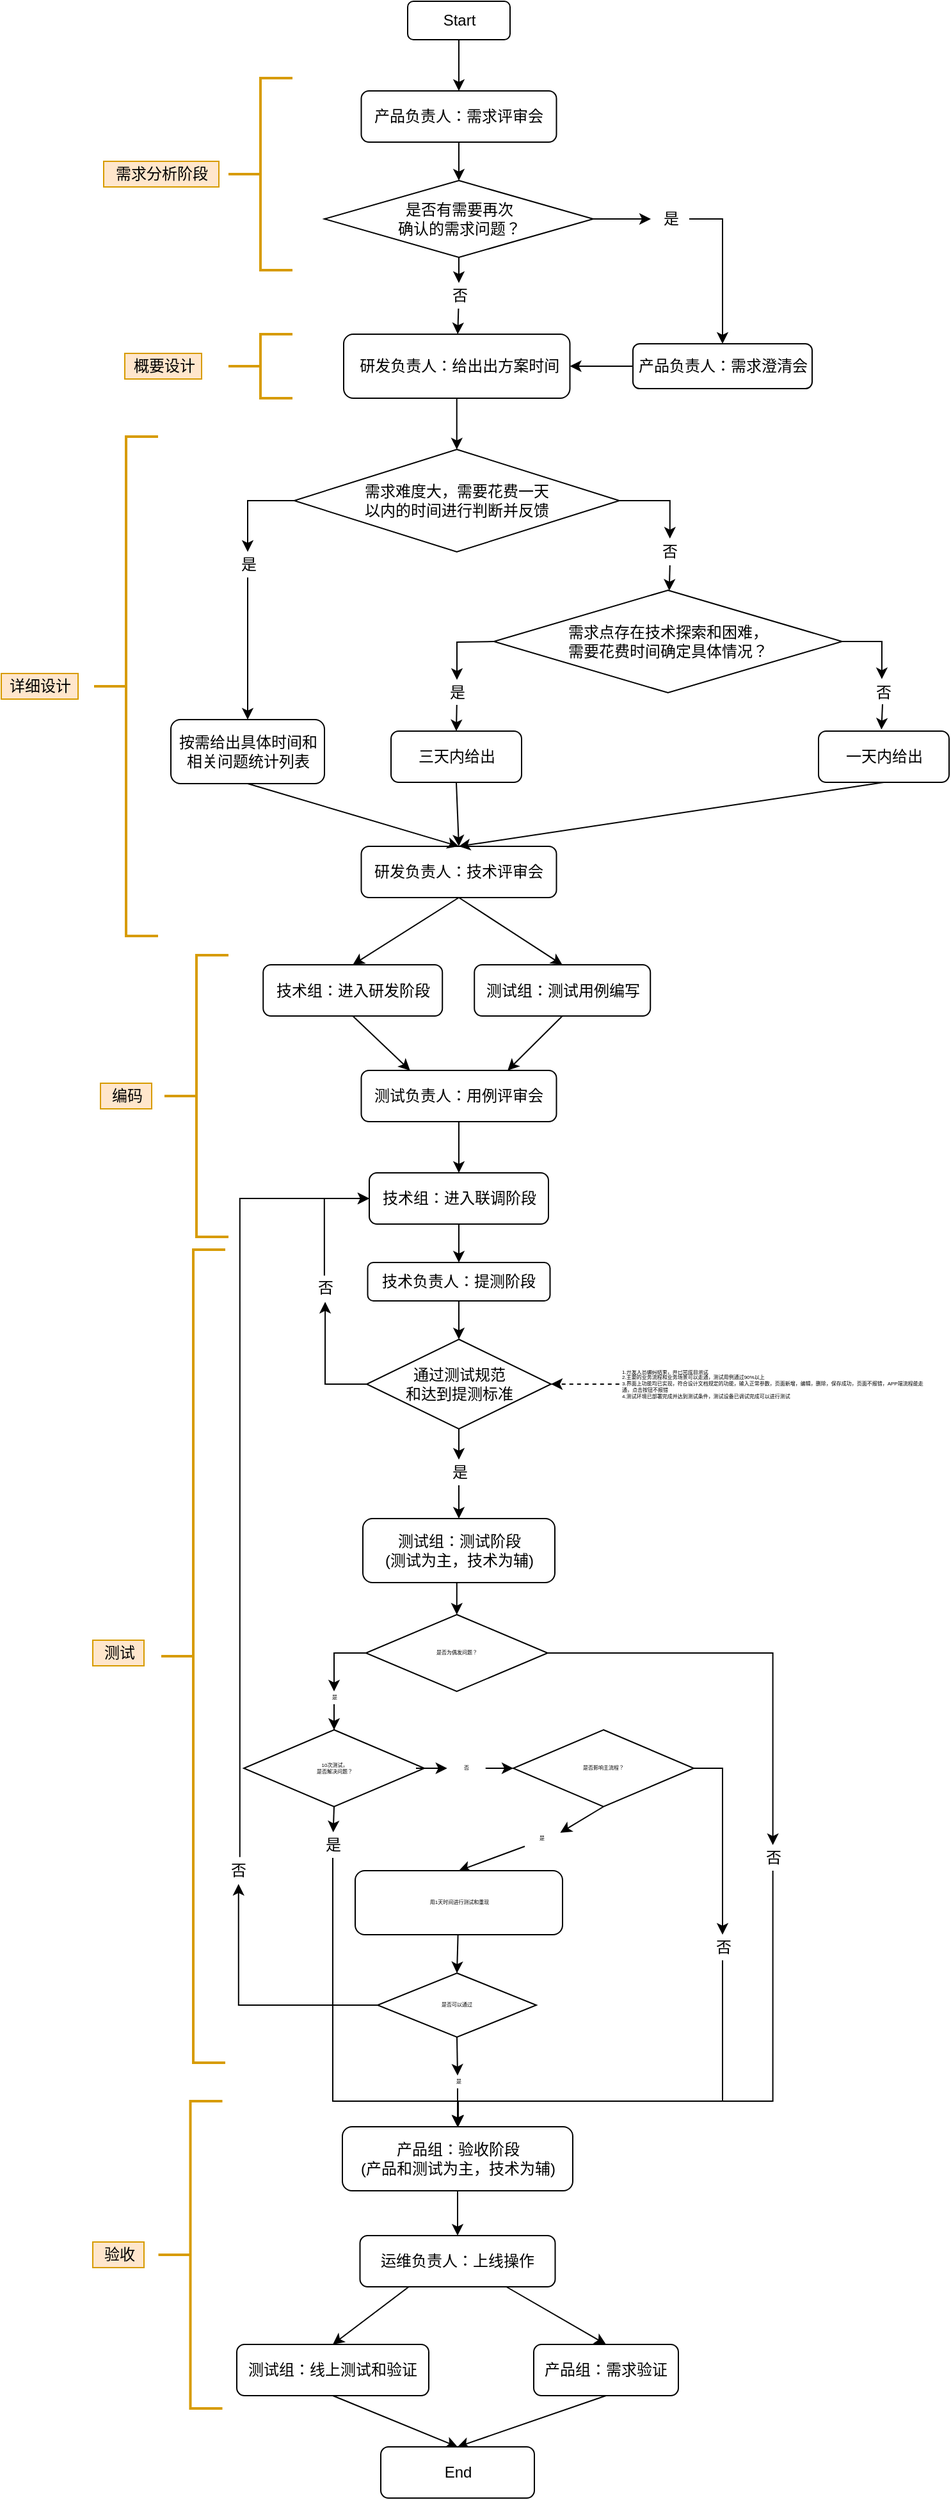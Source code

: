 <mxfile version="14.0.1" type="github">
  <diagram id="TA-FUFab7nw_JOYcnHtT" name="第 1 页">
    <mxGraphModel dx="1185" dy="635" grid="1" gridSize="10" guides="1" tooltips="1" connect="1" arrows="1" fold="1" page="1" pageScale="1" pageWidth="827" pageHeight="1169" math="0" shadow="0">
      <root>
        <mxCell id="0" />
        <mxCell id="1" parent="0" />
        <mxCell id="2TGBst09kyb7uebUgkE0-3" style="edgeStyle=orthogonalEdgeStyle;rounded=0;orthogonalLoop=1;jettySize=auto;html=1;exitX=0.5;exitY=1;exitDx=0;exitDy=0;entryX=0.5;entryY=0;entryDx=0;entryDy=0;" parent="1" source="2TGBst09kyb7uebUgkE0-1" target="2TGBst09kyb7uebUgkE0-2" edge="1">
          <mxGeometry relative="1" as="geometry" />
        </mxCell>
        <mxCell id="2TGBst09kyb7uebUgkE0-1" value="Start" style="rounded=1;whiteSpace=wrap;html=1;" parent="1" vertex="1">
          <mxGeometry x="407.5" y="10" width="80" height="30" as="geometry" />
        </mxCell>
        <mxCell id="hAHhUFIz-8pFZhc0w7Rz-2" style="rounded=0;orthogonalLoop=1;jettySize=auto;html=1;exitX=0.5;exitY=1;exitDx=0;exitDy=0;entryX=0.5;entryY=0;entryDx=0;entryDy=0;" parent="1" source="2TGBst09kyb7uebUgkE0-2" target="hAHhUFIz-8pFZhc0w7Rz-1" edge="1">
          <mxGeometry relative="1" as="geometry" />
        </mxCell>
        <mxCell id="2TGBst09kyb7uebUgkE0-2" value="产品负责人：需求评审会" style="rounded=1;whiteSpace=wrap;html=1;" parent="1" vertex="1">
          <mxGeometry x="371.25" y="80" width="152.5" height="40" as="geometry" />
        </mxCell>
        <mxCell id="hAHhUFIz-8pFZhc0w7Rz-32" style="edgeStyle=none;rounded=0;orthogonalLoop=1;jettySize=auto;html=1;exitX=0;exitY=0.5;exitDx=0;exitDy=0;entryX=1;entryY=0.5;entryDx=0;entryDy=0;" parent="1" source="2TGBst09kyb7uebUgkE0-5" target="hAHhUFIz-8pFZhc0w7Rz-7" edge="1">
          <mxGeometry relative="1" as="geometry" />
        </mxCell>
        <mxCell id="2TGBst09kyb7uebUgkE0-5" value="产品负责人：需求澄清会" style="rounded=1;whiteSpace=wrap;html=1;" parent="1" vertex="1">
          <mxGeometry x="583.5" y="277.5" width="140" height="35" as="geometry" />
        </mxCell>
        <mxCell id="2TGBst09kyb7uebUgkE0-7" value="研发负责人：技术评审会" style="rounded=1;whiteSpace=wrap;html=1;" parent="1" vertex="1">
          <mxGeometry x="371.25" y="670" width="152.5" height="40" as="geometry" />
        </mxCell>
        <mxCell id="2TGBst09kyb7uebUgkE0-15" style="rounded=0;orthogonalLoop=1;jettySize=auto;html=1;exitX=0.5;exitY=1;exitDx=0;exitDy=0;entryX=0.5;entryY=0;entryDx=0;entryDy=0;" parent="1" source="2TGBst09kyb7uebUgkE0-7" target="2TGBst09kyb7uebUgkE0-12" edge="1">
          <mxGeometry relative="1" as="geometry">
            <mxPoint x="446.25" y="820" as="sourcePoint" />
          </mxGeometry>
        </mxCell>
        <mxCell id="2TGBst09kyb7uebUgkE0-16" style="edgeStyle=none;rounded=0;orthogonalLoop=1;jettySize=auto;html=1;exitX=0.5;exitY=1;exitDx=0;exitDy=0;entryX=0.5;entryY=0;entryDx=0;entryDy=0;" parent="1" source="2TGBst09kyb7uebUgkE0-7" target="2TGBst09kyb7uebUgkE0-13" edge="1">
          <mxGeometry relative="1" as="geometry">
            <mxPoint x="446.25" y="820" as="sourcePoint" />
          </mxGeometry>
        </mxCell>
        <mxCell id="2TGBst09kyb7uebUgkE0-18" style="edgeStyle=none;rounded=0;orthogonalLoop=1;jettySize=auto;html=1;exitX=0.5;exitY=1;exitDx=0;exitDy=0;entryX=0.25;entryY=0;entryDx=0;entryDy=0;" parent="1" source="2TGBst09kyb7uebUgkE0-12" target="2TGBst09kyb7uebUgkE0-17" edge="1">
          <mxGeometry relative="1" as="geometry" />
        </mxCell>
        <mxCell id="2TGBst09kyb7uebUgkE0-12" value="技术组：进入研发阶段" style="rounded=1;whiteSpace=wrap;html=1;" parent="1" vertex="1">
          <mxGeometry x="294.62" y="762.5" width="140" height="40" as="geometry" />
        </mxCell>
        <mxCell id="2TGBst09kyb7uebUgkE0-19" style="edgeStyle=none;rounded=0;orthogonalLoop=1;jettySize=auto;html=1;exitX=0.5;exitY=1;exitDx=0;exitDy=0;entryX=0.75;entryY=0;entryDx=0;entryDy=0;" parent="1" source="2TGBst09kyb7uebUgkE0-13" target="2TGBst09kyb7uebUgkE0-17" edge="1">
          <mxGeometry relative="1" as="geometry" />
        </mxCell>
        <mxCell id="2TGBst09kyb7uebUgkE0-13" value="测试组：测试用例编写" style="rounded=1;whiteSpace=wrap;html=1;" parent="1" vertex="1">
          <mxGeometry x="459.62" y="762.5" width="137.5" height="40" as="geometry" />
        </mxCell>
        <mxCell id="2TGBst09kyb7uebUgkE0-21" style="edgeStyle=none;rounded=0;orthogonalLoop=1;jettySize=auto;html=1;exitX=0.5;exitY=1;exitDx=0;exitDy=0;entryX=0.5;entryY=0;entryDx=0;entryDy=0;" parent="1" source="2TGBst09kyb7uebUgkE0-17" target="2TGBst09kyb7uebUgkE0-20" edge="1">
          <mxGeometry relative="1" as="geometry" />
        </mxCell>
        <mxCell id="2TGBst09kyb7uebUgkE0-17" value="测试负责人：用例评审会" style="rounded=1;whiteSpace=wrap;html=1;" parent="1" vertex="1">
          <mxGeometry x="371.25" y="845" width="152.5" height="40" as="geometry" />
        </mxCell>
        <mxCell id="2TGBst09kyb7uebUgkE0-23" style="edgeStyle=none;rounded=0;orthogonalLoop=1;jettySize=auto;html=1;exitX=0.5;exitY=1;exitDx=0;exitDy=0;entryX=0.5;entryY=0;entryDx=0;entryDy=0;" parent="1" source="2TGBst09kyb7uebUgkE0-20" target="2TGBst09kyb7uebUgkE0-22" edge="1">
          <mxGeometry relative="1" as="geometry" />
        </mxCell>
        <mxCell id="2TGBst09kyb7uebUgkE0-20" value="技术组：进入联调阶段" style="rounded=1;whiteSpace=wrap;html=1;" parent="1" vertex="1">
          <mxGeometry x="377.5" y="925" width="140" height="40" as="geometry" />
        </mxCell>
        <mxCell id="2TGBst09kyb7uebUgkE0-25" style="edgeStyle=none;rounded=0;orthogonalLoop=1;jettySize=auto;html=1;exitX=0.5;exitY=1;exitDx=0;exitDy=0;entryX=0.5;entryY=0;entryDx=0;entryDy=0;" parent="1" source="hAHhUFIz-8pFZhc0w7Rz-44" target="2TGBst09kyb7uebUgkE0-24" edge="1">
          <mxGeometry relative="1" as="geometry" />
        </mxCell>
        <mxCell id="2TGBst09kyb7uebUgkE0-22" value="技术负责人：提测阶段" style="rounded=1;whiteSpace=wrap;html=1;" parent="1" vertex="1">
          <mxGeometry x="376.25" y="995" width="142.5" height="30" as="geometry" />
        </mxCell>
        <mxCell id="vPEyHsW2rgMUCKKnFyaP-20" style="edgeStyle=orthogonalEdgeStyle;rounded=0;orthogonalLoop=1;jettySize=auto;html=1;exitX=0.5;exitY=1;exitDx=0;exitDy=0;entryX=0.5;entryY=0;entryDx=0;entryDy=0;fontSize=4;fontColor=#FFB570;" parent="1" source="2TGBst09kyb7uebUgkE0-24" target="vPEyHsW2rgMUCKKnFyaP-19" edge="1">
          <mxGeometry relative="1" as="geometry" />
        </mxCell>
        <mxCell id="2TGBst09kyb7uebUgkE0-24" value="测试组：测试阶段&lt;br&gt;(测试为主，技术为辅)" style="rounded=1;whiteSpace=wrap;html=1;" parent="1" vertex="1">
          <mxGeometry x="372.5" y="1195" width="150" height="50" as="geometry" />
        </mxCell>
        <mxCell id="2TGBst09kyb7uebUgkE0-30" style="edgeStyle=none;rounded=0;orthogonalLoop=1;jettySize=auto;html=1;exitX=0.5;exitY=1;exitDx=0;exitDy=0;entryX=0.5;entryY=0;entryDx=0;entryDy=0;" parent="1" source="2TGBst09kyb7uebUgkE0-26" target="2TGBst09kyb7uebUgkE0-29" edge="1">
          <mxGeometry relative="1" as="geometry" />
        </mxCell>
        <mxCell id="2TGBst09kyb7uebUgkE0-26" value="产品组：验收阶段&lt;br&gt;(产品和测试为主，技术为辅)" style="rounded=1;whiteSpace=wrap;html=1;" parent="1" vertex="1">
          <mxGeometry x="356.5" y="1670" width="180" height="50" as="geometry" />
        </mxCell>
        <mxCell id="2TGBst09kyb7uebUgkE0-33" style="edgeStyle=none;rounded=0;orthogonalLoop=1;jettySize=auto;html=1;exitX=0.25;exitY=1;exitDx=0;exitDy=0;entryX=0.5;entryY=0;entryDx=0;entryDy=0;" parent="1" source="2TGBst09kyb7uebUgkE0-29" target="2TGBst09kyb7uebUgkE0-31" edge="1">
          <mxGeometry relative="1" as="geometry" />
        </mxCell>
        <mxCell id="2TGBst09kyb7uebUgkE0-34" style="edgeStyle=none;rounded=0;orthogonalLoop=1;jettySize=auto;html=1;exitX=0.75;exitY=1;exitDx=0;exitDy=0;entryX=0.5;entryY=0;entryDx=0;entryDy=0;" parent="1" source="2TGBst09kyb7uebUgkE0-29" target="2TGBst09kyb7uebUgkE0-32" edge="1">
          <mxGeometry relative="1" as="geometry" />
        </mxCell>
        <mxCell id="2TGBst09kyb7uebUgkE0-29" value="运维负责人：上线操作" style="rounded=1;whiteSpace=wrap;html=1;" parent="1" vertex="1">
          <mxGeometry x="370.25" y="1755" width="152.5" height="40" as="geometry" />
        </mxCell>
        <mxCell id="2TGBst09kyb7uebUgkE0-36" style="edgeStyle=none;rounded=0;orthogonalLoop=1;jettySize=auto;html=1;exitX=0.5;exitY=1;exitDx=0;exitDy=0;entryX=0.5;entryY=0;entryDx=0;entryDy=0;" parent="1" source="2TGBst09kyb7uebUgkE0-31" target="2TGBst09kyb7uebUgkE0-35" edge="1">
          <mxGeometry relative="1" as="geometry" />
        </mxCell>
        <mxCell id="2TGBst09kyb7uebUgkE0-31" value="测试组：线上测试和验证" style="rounded=1;whiteSpace=wrap;html=1;" parent="1" vertex="1">
          <mxGeometry x="274" y="1840" width="150" height="40" as="geometry" />
        </mxCell>
        <mxCell id="2TGBst09kyb7uebUgkE0-37" style="edgeStyle=none;rounded=0;orthogonalLoop=1;jettySize=auto;html=1;exitX=0.5;exitY=1;exitDx=0;exitDy=0;" parent="1" source="2TGBst09kyb7uebUgkE0-32" edge="1">
          <mxGeometry relative="1" as="geometry">
            <mxPoint x="446.5" y="1920" as="targetPoint" />
          </mxGeometry>
        </mxCell>
        <mxCell id="2TGBst09kyb7uebUgkE0-32" value="产品组：需求验证" style="rounded=1;whiteSpace=wrap;html=1;" parent="1" vertex="1">
          <mxGeometry x="506" y="1840" width="113" height="40" as="geometry" />
        </mxCell>
        <mxCell id="2TGBst09kyb7uebUgkE0-35" value="End" style="rounded=1;whiteSpace=wrap;html=1;" parent="1" vertex="1">
          <mxGeometry x="386.5" y="1920" width="120" height="40" as="geometry" />
        </mxCell>
        <mxCell id="7xkqyvosI3lrS_u9Jpyt-2" value="" style="strokeWidth=2;html=1;shape=mxgraph.flowchart.annotation_2;align=left;labelPosition=right;pointerEvents=1;fillColor=#ffe6cc;strokeColor=#d79b00;" parent="1" vertex="1">
          <mxGeometry x="267.5" y="70" width="50" height="150" as="geometry" />
        </mxCell>
        <mxCell id="7xkqyvosI3lrS_u9Jpyt-3" value="需求分析阶段" style="text;html=1;align=center;verticalAlign=middle;resizable=0;points=[];autosize=1;fillColor=#ffe6cc;strokeColor=#d79b00;" parent="1" vertex="1">
          <mxGeometry x="170" y="135" width="90" height="20" as="geometry" />
        </mxCell>
        <mxCell id="7xkqyvosI3lrS_u9Jpyt-5" value="" style="strokeWidth=2;html=1;shape=mxgraph.flowchart.annotation_2;align=left;labelPosition=right;pointerEvents=1;fillColor=#ffe6cc;strokeColor=#d79b00;" parent="1" vertex="1">
          <mxGeometry x="267.5" y="270" width="50" height="50" as="geometry" />
        </mxCell>
        <mxCell id="7xkqyvosI3lrS_u9Jpyt-6" value="概要设计" style="text;html=1;align=center;verticalAlign=middle;resizable=0;points=[];autosize=1;fillColor=#ffe6cc;strokeColor=#d79b00;" parent="1" vertex="1">
          <mxGeometry x="186.5" y="285" width="60" height="20" as="geometry" />
        </mxCell>
        <mxCell id="7xkqyvosI3lrS_u9Jpyt-8" value="" style="strokeWidth=2;html=1;shape=mxgraph.flowchart.annotation_2;align=left;labelPosition=right;pointerEvents=1;fillColor=#ffe6cc;strokeColor=#d79b00;" parent="1" vertex="1">
          <mxGeometry x="162.5" y="350" width="50" height="390" as="geometry" />
        </mxCell>
        <mxCell id="7xkqyvosI3lrS_u9Jpyt-9" value="详细设计" style="text;html=1;align=center;verticalAlign=middle;resizable=0;points=[];autosize=1;fillColor=#ffe6cc;strokeColor=#d79b00;" parent="1" vertex="1">
          <mxGeometry x="90" y="535" width="60" height="20" as="geometry" />
        </mxCell>
        <mxCell id="hAHhUFIz-8pFZhc0w7Rz-26" style="edgeStyle=none;rounded=0;orthogonalLoop=1;jettySize=auto;html=1;" parent="1" source="hAHhUFIz-8pFZhc0w7Rz-27" target="hAHhUFIz-8pFZhc0w7Rz-7" edge="1">
          <mxGeometry relative="1" as="geometry">
            <mxPoint x="447.5" y="260" as="sourcePoint" />
          </mxGeometry>
        </mxCell>
        <mxCell id="hAHhUFIz-8pFZhc0w7Rz-29" style="edgeStyle=orthogonalEdgeStyle;rounded=0;orthogonalLoop=1;jettySize=auto;html=1;exitX=1;exitY=0.5;exitDx=0;exitDy=0;entryX=0.5;entryY=0;entryDx=0;entryDy=0;" parent="1" source="hAHhUFIz-8pFZhc0w7Rz-30" target="2TGBst09kyb7uebUgkE0-5" edge="1">
          <mxGeometry relative="1" as="geometry" />
        </mxCell>
        <mxCell id="hAHhUFIz-8pFZhc0w7Rz-1" value="是否有需要再次&lt;br&gt;确认的需求问题？" style="rhombus;whiteSpace=wrap;html=1;" parent="1" vertex="1">
          <mxGeometry x="342.5" y="150" width="210" height="60" as="geometry" />
        </mxCell>
        <mxCell id="vPEyHsW2rgMUCKKnFyaP-2" style="rounded=0;orthogonalLoop=1;jettySize=auto;html=1;entryX=0.5;entryY=0;entryDx=0;entryDy=0;" parent="1" source="hAHhUFIz-8pFZhc0w7Rz-7" target="vPEyHsW2rgMUCKKnFyaP-1" edge="1">
          <mxGeometry relative="1" as="geometry" />
        </mxCell>
        <mxCell id="hAHhUFIz-8pFZhc0w7Rz-7" value="&amp;nbsp;研发负责人：给出出方案时间" style="rounded=1;whiteSpace=wrap;html=1;" parent="1" vertex="1">
          <mxGeometry x="357.5" y="270" width="176.75" height="50" as="geometry" />
        </mxCell>
        <mxCell id="hAHhUFIz-8pFZhc0w7Rz-33" style="edgeStyle=none;rounded=0;orthogonalLoop=1;jettySize=auto;html=1;exitX=0.496;exitY=0.976;exitDx=0;exitDy=0;entryX=0.5;entryY=0;entryDx=0;entryDy=0;exitPerimeter=0;" parent="1" source="hAHhUFIz-8pFZhc0w7Rz-34" target="hAHhUFIz-8pFZhc0w7Rz-18" edge="1">
          <mxGeometry relative="1" as="geometry">
            <mxPoint x="602" y="580.0" as="sourcePoint" />
          </mxGeometry>
        </mxCell>
        <mxCell id="hAHhUFIz-8pFZhc0w7Rz-37" style="rounded=0;orthogonalLoop=1;jettySize=auto;html=1;exitX=0.5;exitY=0.952;exitDx=0;exitDy=0;entryX=0.482;entryY=-0.03;entryDx=0;entryDy=0;entryPerimeter=0;exitPerimeter=0;" parent="1" source="hAHhUFIz-8pFZhc0w7Rz-38" target="hAHhUFIz-8pFZhc0w7Rz-19" edge="1">
          <mxGeometry relative="1" as="geometry">
            <mxPoint x="789.12" y="540.9" as="targetPoint" />
          </mxGeometry>
        </mxCell>
        <mxCell id="hAHhUFIz-8pFZhc0w7Rz-9" value="需求点存在技术探索和困难，&lt;br&gt;需要花费时间确定具体情况？" style="rhombus;whiteSpace=wrap;html=1;" parent="1" vertex="1">
          <mxGeometry x="474.87" y="470" width="272" height="80" as="geometry" />
        </mxCell>
        <mxCell id="hAHhUFIz-8pFZhc0w7Rz-40" style="edgeStyle=none;rounded=0;orthogonalLoop=1;jettySize=auto;html=1;exitX=0.5;exitY=1;exitDx=0;exitDy=0;entryX=0.5;entryY=0;entryDx=0;entryDy=0;" parent="1" source="hAHhUFIz-8pFZhc0w7Rz-18" target="2TGBst09kyb7uebUgkE0-7" edge="1">
          <mxGeometry relative="1" as="geometry">
            <mxPoint x="396.115" y="795" as="targetPoint" />
          </mxGeometry>
        </mxCell>
        <mxCell id="hAHhUFIz-8pFZhc0w7Rz-18" value="三天内给出" style="rounded=1;whiteSpace=wrap;html=1;" parent="1" vertex="1">
          <mxGeometry x="394.5" y="580" width="102" height="40" as="geometry" />
        </mxCell>
        <mxCell id="hAHhUFIz-8pFZhc0w7Rz-41" style="edgeStyle=none;rounded=0;orthogonalLoop=1;jettySize=auto;html=1;exitX=0.5;exitY=1;exitDx=0;exitDy=0;entryX=0.5;entryY=0;entryDx=0;entryDy=0;" parent="1" source="hAHhUFIz-8pFZhc0w7Rz-19" target="2TGBst09kyb7uebUgkE0-7" edge="1">
          <mxGeometry relative="1" as="geometry">
            <mxPoint x="447.5" y="795" as="targetPoint" />
          </mxGeometry>
        </mxCell>
        <mxCell id="hAHhUFIz-8pFZhc0w7Rz-19" value="一天内给出" style="rounded=1;whiteSpace=wrap;html=1;" parent="1" vertex="1">
          <mxGeometry x="728.5" y="580" width="102" height="40" as="geometry" />
        </mxCell>
        <mxCell id="hAHhUFIz-8pFZhc0w7Rz-27" value="否" style="text;html=1;align=center;verticalAlign=middle;resizable=0;points=[];autosize=1;" parent="1" vertex="1">
          <mxGeometry x="432.5" y="230" width="30" height="20" as="geometry" />
        </mxCell>
        <mxCell id="hAHhUFIz-8pFZhc0w7Rz-28" style="edgeStyle=none;rounded=0;orthogonalLoop=1;jettySize=auto;html=1;exitX=0.5;exitY=1;exitDx=0;exitDy=0;" parent="1" source="hAHhUFIz-8pFZhc0w7Rz-1" target="hAHhUFIz-8pFZhc0w7Rz-27" edge="1">
          <mxGeometry relative="1" as="geometry">
            <mxPoint x="447.5" y="210" as="sourcePoint" />
            <mxPoint x="447.5" y="260" as="targetPoint" />
          </mxGeometry>
        </mxCell>
        <mxCell id="hAHhUFIz-8pFZhc0w7Rz-30" value="是" style="text;html=1;align=center;verticalAlign=middle;resizable=0;points=[];autosize=1;" parent="1" vertex="1">
          <mxGeometry x="597.5" y="170" width="30" height="20" as="geometry" />
        </mxCell>
        <mxCell id="hAHhUFIz-8pFZhc0w7Rz-31" style="rounded=0;orthogonalLoop=1;jettySize=auto;html=1;exitX=1;exitY=0.5;exitDx=0;exitDy=0;" parent="1" source="hAHhUFIz-8pFZhc0w7Rz-1" target="hAHhUFIz-8pFZhc0w7Rz-30" edge="1">
          <mxGeometry relative="1" as="geometry">
            <mxPoint x="552.5" y="180" as="sourcePoint" />
            <mxPoint x="660" y="275" as="targetPoint" />
          </mxGeometry>
        </mxCell>
        <mxCell id="hAHhUFIz-8pFZhc0w7Rz-34" value="是" style="text;html=1;align=center;verticalAlign=middle;resizable=0;points=[];autosize=1;" parent="1" vertex="1">
          <mxGeometry x="431" y="540" width="30" height="20" as="geometry" />
        </mxCell>
        <mxCell id="hAHhUFIz-8pFZhc0w7Rz-35" style="edgeStyle=orthogonalEdgeStyle;rounded=0;orthogonalLoop=1;jettySize=auto;html=1;entryX=0.5;entryY=0;entryDx=0;entryDy=0;" parent="1" target="hAHhUFIz-8pFZhc0w7Rz-34" edge="1">
          <mxGeometry relative="1" as="geometry">
            <mxPoint x="475" y="510" as="sourcePoint" />
            <mxPoint x="612.5" y="595" as="targetPoint" />
          </mxGeometry>
        </mxCell>
        <mxCell id="hAHhUFIz-8pFZhc0w7Rz-38" value="否" style="text;html=1;align=center;verticalAlign=middle;resizable=0;points=[];autosize=1;" parent="1" vertex="1">
          <mxGeometry x="763.5" y="540" width="30" height="20" as="geometry" />
        </mxCell>
        <mxCell id="hAHhUFIz-8pFZhc0w7Rz-39" style="edgeStyle=orthogonalEdgeStyle;rounded=0;orthogonalLoop=1;jettySize=auto;html=1;exitX=1;exitY=0.5;exitDx=0;exitDy=0;entryX=0.482;entryY=-0.03;entryDx=0;entryDy=0;entryPerimeter=0;" parent="1" source="hAHhUFIz-8pFZhc0w7Rz-9" target="hAHhUFIz-8pFZhc0w7Rz-38" edge="1">
          <mxGeometry relative="1" as="geometry">
            <mxPoint x="748.5" y="510" as="sourcePoint" />
            <mxPoint x="788.164" y="608.8" as="targetPoint" />
            <Array as="points" />
          </mxGeometry>
        </mxCell>
        <mxCell id="vPEyHsW2rgMUCKKnFyaP-13" style="rounded=0;orthogonalLoop=1;jettySize=auto;html=1;exitX=0.498;exitY=0.01;exitDx=0;exitDy=0;entryX=0;entryY=0.5;entryDx=0;entryDy=0;exitPerimeter=0;edgeStyle=orthogonalEdgeStyle;" parent="1" source="vPEyHsW2rgMUCKKnFyaP-14" target="2TGBst09kyb7uebUgkE0-20" edge="1">
          <mxGeometry relative="1" as="geometry" />
        </mxCell>
        <mxCell id="vPEyHsW2rgMUCKKnFyaP-16" style="edgeStyle=orthogonalEdgeStyle;rounded=0;orthogonalLoop=1;jettySize=auto;html=1;exitX=0;exitY=0.5;exitDx=0;exitDy=0;entryX=0.518;entryY=1.039;entryDx=0;entryDy=0;entryPerimeter=0;" parent="1" source="hAHhUFIz-8pFZhc0w7Rz-42" target="vPEyHsW2rgMUCKKnFyaP-14" edge="1">
          <mxGeometry relative="1" as="geometry" />
        </mxCell>
        <mxCell id="hAHhUFIz-8pFZhc0w7Rz-42" value="通过测试规范&lt;br&gt;和达到提测标准" style="rhombus;whiteSpace=wrap;html=1;rounded=0;" parent="1" vertex="1">
          <mxGeometry x="375.5" y="1055" width="144" height="70" as="geometry" />
        </mxCell>
        <mxCell id="hAHhUFIz-8pFZhc0w7Rz-43" style="edgeStyle=none;rounded=0;orthogonalLoop=1;jettySize=auto;html=1;exitX=0.5;exitY=1;exitDx=0;exitDy=0;entryX=0.5;entryY=0;entryDx=0;entryDy=0;" parent="1" source="2TGBst09kyb7uebUgkE0-22" target="hAHhUFIz-8pFZhc0w7Rz-42" edge="1">
          <mxGeometry relative="1" as="geometry">
            <mxPoint x="447.5" y="1025" as="sourcePoint" />
            <mxPoint x="447.5" y="1175" as="targetPoint" />
          </mxGeometry>
        </mxCell>
        <mxCell id="hAHhUFIz-8pFZhc0w7Rz-44" value="是" style="text;html=1;align=center;verticalAlign=middle;resizable=0;points=[];autosize=1;" parent="1" vertex="1">
          <mxGeometry x="432.5" y="1149" width="30" height="20" as="geometry" />
        </mxCell>
        <mxCell id="hAHhUFIz-8pFZhc0w7Rz-45" style="edgeStyle=none;rounded=0;orthogonalLoop=1;jettySize=auto;html=1;exitX=0.5;exitY=1;exitDx=0;exitDy=0;entryX=0.5;entryY=0;entryDx=0;entryDy=0;" parent="1" source="hAHhUFIz-8pFZhc0w7Rz-42" target="hAHhUFIz-8pFZhc0w7Rz-44" edge="1">
          <mxGeometry relative="1" as="geometry">
            <mxPoint x="447.5" y="1125" as="sourcePoint" />
            <mxPoint x="447.5" y="1195" as="targetPoint" />
          </mxGeometry>
        </mxCell>
        <mxCell id="hAHhUFIz-8pFZhc0w7Rz-52" value="" style="strokeWidth=2;html=1;shape=mxgraph.flowchart.annotation_2;align=left;labelPosition=right;pointerEvents=1;fillColor=#ffe6cc;strokeColor=#d79b00;" parent="1" vertex="1">
          <mxGeometry x="217.5" y="755" width="50" height="220" as="geometry" />
        </mxCell>
        <mxCell id="hAHhUFIz-8pFZhc0w7Rz-53" value="编码" style="text;html=1;align=center;verticalAlign=middle;resizable=0;points=[];autosize=1;fillColor=#ffe6cc;strokeColor=#d79b00;" parent="1" vertex="1">
          <mxGeometry x="167.5" y="855" width="40" height="20" as="geometry" />
        </mxCell>
        <mxCell id="hAHhUFIz-8pFZhc0w7Rz-54" value="" style="strokeWidth=2;html=1;shape=mxgraph.flowchart.annotation_2;align=left;labelPosition=right;pointerEvents=1;fillColor=#ffe6cc;strokeColor=#d79b00;" parent="1" vertex="1">
          <mxGeometry x="215" y="985" width="50" height="635" as="geometry" />
        </mxCell>
        <mxCell id="hAHhUFIz-8pFZhc0w7Rz-55" value="测试" style="text;html=1;align=center;verticalAlign=middle;resizable=0;points=[];autosize=1;fillColor=#ffe6cc;strokeColor=#d79b00;" parent="1" vertex="1">
          <mxGeometry x="161.5" y="1290" width="40" height="20" as="geometry" />
        </mxCell>
        <mxCell id="hAHhUFIz-8pFZhc0w7Rz-56" value="" style="strokeWidth=2;html=1;shape=mxgraph.flowchart.annotation_2;align=left;labelPosition=right;pointerEvents=1;fillColor=#ffe6cc;strokeColor=#d79b00;" parent="1" vertex="1">
          <mxGeometry x="212.75" y="1650" width="50" height="240" as="geometry" />
        </mxCell>
        <mxCell id="hAHhUFIz-8pFZhc0w7Rz-57" value="验收" style="text;html=1;align=center;verticalAlign=middle;resizable=0;points=[];autosize=1;fillColor=#ffe6cc;strokeColor=#d79b00;" parent="1" vertex="1">
          <mxGeometry x="161.5" y="1760" width="40" height="20" as="geometry" />
        </mxCell>
        <mxCell id="vPEyHsW2rgMUCKKnFyaP-5" style="edgeStyle=orthogonalEdgeStyle;rounded=0;orthogonalLoop=1;jettySize=auto;html=1;exitX=0.5;exitY=1;exitDx=0;exitDy=0;exitPerimeter=0;" parent="1" source="vPEyHsW2rgMUCKKnFyaP-6" target="vPEyHsW2rgMUCKKnFyaP-3" edge="1">
          <mxGeometry relative="1" as="geometry" />
        </mxCell>
        <mxCell id="vPEyHsW2rgMUCKKnFyaP-8" style="rounded=0;orthogonalLoop=1;jettySize=auto;html=1;exitX=0.509;exitY=1.025;exitDx=0;exitDy=0;exitPerimeter=0;" parent="1" source="vPEyHsW2rgMUCKKnFyaP-9" target="hAHhUFIz-8pFZhc0w7Rz-9" edge="1">
          <mxGeometry relative="1" as="geometry" />
        </mxCell>
        <mxCell id="vPEyHsW2rgMUCKKnFyaP-1" value="需求难度大，需要花费一天&lt;br&gt;以内的时间进行判断并反馈" style="rhombus;whiteSpace=wrap;html=1;" parent="1" vertex="1">
          <mxGeometry x="318.88" y="360" width="254" height="80" as="geometry" />
        </mxCell>
        <mxCell id="vPEyHsW2rgMUCKKnFyaP-12" style="edgeStyle=none;rounded=0;orthogonalLoop=1;jettySize=auto;html=1;exitX=0.5;exitY=1;exitDx=0;exitDy=0;entryX=0.5;entryY=0;entryDx=0;entryDy=0;" parent="1" source="vPEyHsW2rgMUCKKnFyaP-3" target="2TGBst09kyb7uebUgkE0-7" edge="1">
          <mxGeometry relative="1" as="geometry" />
        </mxCell>
        <mxCell id="vPEyHsW2rgMUCKKnFyaP-3" value="按需给出具体时间和相关问题统计列表" style="rounded=1;whiteSpace=wrap;html=1;" parent="1" vertex="1">
          <mxGeometry x="222.5" y="571" width="120" height="50" as="geometry" />
        </mxCell>
        <mxCell id="vPEyHsW2rgMUCKKnFyaP-6" value="是" style="text;html=1;align=center;verticalAlign=middle;resizable=0;points=[];autosize=1;" parent="1" vertex="1">
          <mxGeometry x="267.5" y="440" width="30" height="20" as="geometry" />
        </mxCell>
        <mxCell id="vPEyHsW2rgMUCKKnFyaP-7" style="rounded=0;orthogonalLoop=1;jettySize=auto;html=1;exitX=0;exitY=0.5;exitDx=0;exitDy=0;entryX=0.5;entryY=0;entryDx=0;entryDy=0;entryPerimeter=0;edgeStyle=orthogonalEdgeStyle;" parent="1" source="vPEyHsW2rgMUCKKnFyaP-1" target="vPEyHsW2rgMUCKKnFyaP-6" edge="1">
          <mxGeometry relative="1" as="geometry">
            <mxPoint x="318.88" y="400" as="sourcePoint" />
            <mxPoint x="289.5" y="510" as="targetPoint" />
          </mxGeometry>
        </mxCell>
        <mxCell id="vPEyHsW2rgMUCKKnFyaP-9" value="否" style="text;html=1;align=center;verticalAlign=middle;resizable=0;points=[];autosize=1;" parent="1" vertex="1">
          <mxGeometry x="597.12" y="430" width="30" height="20" as="geometry" />
        </mxCell>
        <mxCell id="vPEyHsW2rgMUCKKnFyaP-10" style="edgeStyle=orthogonalEdgeStyle;rounded=0;orthogonalLoop=1;jettySize=auto;html=1;exitX=1;exitY=0.5;exitDx=0;exitDy=0;entryX=0.509;entryY=-0.017;entryDx=0;entryDy=0;entryPerimeter=0;" parent="1" source="vPEyHsW2rgMUCKKnFyaP-1" target="vPEyHsW2rgMUCKKnFyaP-9" edge="1">
          <mxGeometry relative="1" as="geometry">
            <mxPoint x="572.88" y="400.0" as="sourcePoint" />
            <mxPoint x="610.889" y="470.006" as="targetPoint" />
          </mxGeometry>
        </mxCell>
        <mxCell id="vPEyHsW2rgMUCKKnFyaP-14" value="否" style="text;html=1;align=center;verticalAlign=middle;resizable=0;points=[];autosize=1;" parent="1" vertex="1">
          <mxGeometry x="327.5" y="1005" width="30" height="20" as="geometry" />
        </mxCell>
        <mxCell id="vPEyHsW2rgMUCKKnFyaP-18" style="edgeStyle=orthogonalEdgeStyle;rounded=0;orthogonalLoop=1;jettySize=auto;html=1;entryX=1;entryY=0.5;entryDx=0;entryDy=0;fontSize=4;fontColor=#FFB570;dashed=1;" parent="1" source="vPEyHsW2rgMUCKKnFyaP-17" target="hAHhUFIz-8pFZhc0w7Rz-42" edge="1">
          <mxGeometry relative="1" as="geometry" />
        </mxCell>
        <mxCell id="vPEyHsW2rgMUCKKnFyaP-17" value="&lt;div style=&quot;font-size: 4px;&quot;&gt;1.开发人员编码结束，并已完成自测试&lt;/div&gt;&lt;div style=&quot;font-size: 4px;&quot;&gt;2.主要的业务流程和业务场景可以走通，测试用例通过90%以上&lt;/div&gt;&lt;div style=&quot;font-size: 4px;&quot;&gt;3.界面上功能均已实现，符合设计文档规定的功能，输入正常参数，页面新增，编辑，删除，保存成功，页面不报错，APP端流程能走通，点击按钮不报错&lt;/div&gt;&lt;div style=&quot;font-size: 4px;&quot;&gt;4.测试环境已部署完成并达到测试条件，测试设备已调试完成可以进行测试&lt;/div&gt;" style="text;strokeColor=none;fillColor=none;html=1;whiteSpace=wrap;verticalAlign=middle;overflow=hidden;fontSize=4;" parent="1" vertex="1">
          <mxGeometry x="572.88" y="1020" width="239.88" height="140" as="geometry" />
        </mxCell>
        <mxCell id="vPEyHsW2rgMUCKKnFyaP-25" style="edgeStyle=orthogonalEdgeStyle;rounded=0;orthogonalLoop=1;jettySize=auto;html=1;fontSize=4;fontColor=#FFB570;exitX=0.5;exitY=1;exitDx=0;exitDy=0;exitPerimeter=0;" parent="1" source="vPEyHsW2rgMUCKKnFyaP-26" target="vPEyHsW2rgMUCKKnFyaP-23" edge="1">
          <mxGeometry relative="1" as="geometry" />
        </mxCell>
        <mxCell id="4fOcoqwSX_faj4NqIGJ5-11" style="rounded=0;orthogonalLoop=1;jettySize=auto;html=1;exitX=0.5;exitY=1;exitDx=0;exitDy=0;entryX=0.5;entryY=0;entryDx=0;entryDy=0;edgeStyle=orthogonalEdgeStyle;exitPerimeter=0;" edge="1" parent="1" source="4fOcoqwSX_faj4NqIGJ5-12" target="2TGBst09kyb7uebUgkE0-26">
          <mxGeometry relative="1" as="geometry">
            <Array as="points">
              <mxPoint x="693" y="1650" />
              <mxPoint x="447" y="1650" />
            </Array>
          </mxGeometry>
        </mxCell>
        <mxCell id="vPEyHsW2rgMUCKKnFyaP-19" value="&lt;font color=&quot;#000000&quot;&gt;是否为偶发问题？&lt;/font&gt;" style="rhombus;whiteSpace=wrap;html=1;fontSize=4;fontColor=#FFB570;" parent="1" vertex="1">
          <mxGeometry x="374.88" y="1270" width="142" height="60" as="geometry" />
        </mxCell>
        <mxCell id="vPEyHsW2rgMUCKKnFyaP-30" style="edgeStyle=orthogonalEdgeStyle;rounded=0;orthogonalLoop=1;jettySize=auto;html=1;entryX=0;entryY=0.5;entryDx=0;entryDy=0;fontSize=4;fontColor=#FFB570;" parent="1" source="vPEyHsW2rgMUCKKnFyaP-31" target="vPEyHsW2rgMUCKKnFyaP-24" edge="1">
          <mxGeometry relative="1" as="geometry" />
        </mxCell>
        <mxCell id="4fOcoqwSX_faj4NqIGJ5-8" style="rounded=0;orthogonalLoop=1;jettySize=auto;html=1;exitX=0.5;exitY=1;exitDx=0;exitDy=0;edgeStyle=orthogonalEdgeStyle;" edge="1" parent="1" source="4fOcoqwSX_faj4NqIGJ5-9" target="2TGBst09kyb7uebUgkE0-26">
          <mxGeometry relative="1" as="geometry">
            <Array as="points">
              <mxPoint x="349" y="1650" />
              <mxPoint x="447" y="1650" />
            </Array>
          </mxGeometry>
        </mxCell>
        <mxCell id="vPEyHsW2rgMUCKKnFyaP-23" value="&lt;font color=&quot;#000000&quot;&gt;10次测试，&lt;br&gt;是否解决问题？&lt;/font&gt;" style="rhombus;whiteSpace=wrap;html=1;fontSize=4;fontColor=#FFB570;" parent="1" vertex="1">
          <mxGeometry x="279.5" y="1360" width="141" height="60" as="geometry" />
        </mxCell>
        <mxCell id="vPEyHsW2rgMUCKKnFyaP-34" style="rounded=0;orthogonalLoop=1;jettySize=auto;html=1;exitX=0.083;exitY=1.098;exitDx=0;exitDy=0;entryX=0.5;entryY=0;entryDx=0;entryDy=0;fontSize=4;fontColor=#FFB570;exitPerimeter=0;" parent="1" source="vPEyHsW2rgMUCKKnFyaP-35" target="vPEyHsW2rgMUCKKnFyaP-33" edge="1">
          <mxGeometry relative="1" as="geometry" />
        </mxCell>
        <mxCell id="4fOcoqwSX_faj4NqIGJ5-5" style="rounded=0;orthogonalLoop=1;jettySize=auto;html=1;entryX=0.5;entryY=0;entryDx=0;entryDy=0;exitX=0.5;exitY=1;exitDx=0;exitDy=0;edgeStyle=orthogonalEdgeStyle;exitPerimeter=0;" edge="1" parent="1" source="4fOcoqwSX_faj4NqIGJ5-6" target="2TGBst09kyb7uebUgkE0-26">
          <mxGeometry relative="1" as="geometry">
            <Array as="points">
              <mxPoint x="654" y="1650" />
              <mxPoint x="447" y="1650" />
            </Array>
          </mxGeometry>
        </mxCell>
        <mxCell id="vPEyHsW2rgMUCKKnFyaP-24" value="&lt;font color=&quot;#000000&quot;&gt;是否影响主流程？&lt;/font&gt;" style="rhombus;whiteSpace=wrap;html=1;fontSize=4;fontColor=#FFB570;" parent="1" vertex="1">
          <mxGeometry x="490" y="1360" width="141" height="60" as="geometry" />
        </mxCell>
        <mxCell id="vPEyHsW2rgMUCKKnFyaP-26" value="&lt;font color=&quot;#000000&quot;&gt;是&lt;/font&gt;" style="text;html=1;align=center;verticalAlign=middle;resizable=0;points=[];autosize=1;fontSize=4;fontColor=#FFB570;" parent="1" vertex="1">
          <mxGeometry x="335" y="1330" width="30" height="10" as="geometry" />
        </mxCell>
        <mxCell id="vPEyHsW2rgMUCKKnFyaP-29" style="edgeStyle=orthogonalEdgeStyle;rounded=0;orthogonalLoop=1;jettySize=auto;html=1;fontSize=4;fontColor=#FFB570;exitX=0;exitY=0.5;exitDx=0;exitDy=0;entryX=0.5;entryY=0;entryDx=0;entryDy=0;entryPerimeter=0;" parent="1" source="vPEyHsW2rgMUCKKnFyaP-19" target="vPEyHsW2rgMUCKKnFyaP-26" edge="1">
          <mxGeometry relative="1" as="geometry">
            <mxPoint x="374.88" y="1300" as="sourcePoint" />
            <mxPoint x="355" y="1330" as="targetPoint" />
          </mxGeometry>
        </mxCell>
        <mxCell id="vPEyHsW2rgMUCKKnFyaP-31" value="&lt;font color=&quot;#000000&quot;&gt;否&lt;/font&gt;" style="text;html=1;align=center;verticalAlign=middle;resizable=0;points=[];autosize=1;fontSize=4;fontColor=#FFB570;" parent="1" vertex="1">
          <mxGeometry x="438.37" y="1385" width="30" height="10" as="geometry" />
        </mxCell>
        <mxCell id="vPEyHsW2rgMUCKKnFyaP-32" style="edgeStyle=orthogonalEdgeStyle;rounded=0;orthogonalLoop=1;jettySize=auto;html=1;entryX=0;entryY=0.5;entryDx=0;entryDy=0;fontSize=4;fontColor=#FFB570;" parent="1" target="vPEyHsW2rgMUCKKnFyaP-31" edge="1">
          <mxGeometry relative="1" as="geometry">
            <mxPoint x="414" y="1390" as="sourcePoint" />
            <mxPoint x="501" y="1390" as="targetPoint" />
          </mxGeometry>
        </mxCell>
        <mxCell id="YtZ3VQJ5Pde4YU18UwDf-3" style="edgeStyle=none;rounded=0;orthogonalLoop=1;jettySize=auto;html=1;entryX=0.5;entryY=0;entryDx=0;entryDy=0;fontSize=4;fontColor=#FFB570;" parent="1" source="vPEyHsW2rgMUCKKnFyaP-33" target="YtZ3VQJ5Pde4YU18UwDf-2" edge="1">
          <mxGeometry relative="1" as="geometry" />
        </mxCell>
        <mxCell id="vPEyHsW2rgMUCKKnFyaP-33" value="&lt;font color=&quot;#000000&quot;&gt;用1天时间进行测试和重现&lt;/font&gt;" style="rounded=1;whiteSpace=wrap;html=1;fontSize=4;fontColor=#FFB570;" parent="1" vertex="1">
          <mxGeometry x="366.5" y="1470" width="162" height="50" as="geometry" />
        </mxCell>
        <mxCell id="vPEyHsW2rgMUCKKnFyaP-35" value="&lt;font color=&quot;#000000&quot;&gt;是&lt;/font&gt;" style="text;html=1;align=center;verticalAlign=middle;resizable=0;points=[];autosize=1;fontSize=4;fontColor=#FFB570;" parent="1" vertex="1">
          <mxGeometry x="496.5" y="1440" width="30" height="10" as="geometry" />
        </mxCell>
        <mxCell id="YtZ3VQJ5Pde4YU18UwDf-1" style="rounded=0;orthogonalLoop=1;jettySize=auto;html=1;exitX=0.5;exitY=1;exitDx=0;exitDy=0;entryX=1.007;entryY=0.036;entryDx=0;entryDy=0;fontSize=4;fontColor=#FFB570;entryPerimeter=0;" parent="1" source="vPEyHsW2rgMUCKKnFyaP-24" target="vPEyHsW2rgMUCKKnFyaP-35" edge="1">
          <mxGeometry relative="1" as="geometry">
            <mxPoint x="560.5" y="1420" as="sourcePoint" />
            <mxPoint x="447.5" y="1470" as="targetPoint" />
          </mxGeometry>
        </mxCell>
        <mxCell id="YtZ3VQJ5Pde4YU18UwDf-4" style="edgeStyle=none;rounded=0;orthogonalLoop=1;jettySize=auto;html=1;exitX=0.5;exitY=1;exitDx=0;exitDy=0;entryX=0.5;entryY=0;entryDx=0;entryDy=0;fontSize=4;fontColor=#FFB570;" parent="1" source="YtZ3VQJ5Pde4YU18UwDf-5" target="2TGBst09kyb7uebUgkE0-26" edge="1">
          <mxGeometry relative="1" as="geometry" />
        </mxCell>
        <mxCell id="4fOcoqwSX_faj4NqIGJ5-2" style="rounded=0;orthogonalLoop=1;jettySize=auto;html=1;exitX=0.546;exitY=-0.031;exitDx=0;exitDy=0;entryX=0;entryY=0.5;entryDx=0;entryDy=0;exitPerimeter=0;edgeStyle=orthogonalEdgeStyle;" edge="1" parent="1" source="4fOcoqwSX_faj4NqIGJ5-3" target="2TGBst09kyb7uebUgkE0-20">
          <mxGeometry relative="1" as="geometry" />
        </mxCell>
        <mxCell id="YtZ3VQJ5Pde4YU18UwDf-2" value="&lt;font color=&quot;#000000&quot;&gt;是否可以通过&lt;/font&gt;" style="rhombus;whiteSpace=wrap;html=1;fontSize=4;fontColor=#FFB570;" parent="1" vertex="1">
          <mxGeometry x="384" y="1550" width="124" height="50" as="geometry" />
        </mxCell>
        <mxCell id="YtZ3VQJ5Pde4YU18UwDf-5" value="&lt;font color=&quot;#000000&quot;&gt;是&lt;/font&gt;" style="text;html=1;align=center;verticalAlign=middle;resizable=0;points=[];autosize=1;fontSize=4;fontColor=#FFB570;" parent="1" vertex="1">
          <mxGeometry x="431.5" y="1630" width="30" height="10" as="geometry" />
        </mxCell>
        <mxCell id="4fOcoqwSX_faj4NqIGJ5-1" style="edgeStyle=none;rounded=0;orthogonalLoop=1;jettySize=auto;html=1;exitX=0.5;exitY=1;exitDx=0;exitDy=0;entryX=0.5;entryY=0;entryDx=0;entryDy=0;fontSize=4;fontColor=#FFB570;" edge="1" parent="1" source="YtZ3VQJ5Pde4YU18UwDf-2" target="YtZ3VQJ5Pde4YU18UwDf-5">
          <mxGeometry relative="1" as="geometry">
            <mxPoint x="446" y="1600" as="sourcePoint" />
            <mxPoint x="447.5" y="1670" as="targetPoint" />
          </mxGeometry>
        </mxCell>
        <mxCell id="4fOcoqwSX_faj4NqIGJ5-3" value="否" style="text;html=1;align=center;verticalAlign=middle;resizable=0;points=[];autosize=1;" vertex="1" parent="1">
          <mxGeometry x="260" y="1460" width="30" height="20" as="geometry" />
        </mxCell>
        <mxCell id="4fOcoqwSX_faj4NqIGJ5-4" style="rounded=0;orthogonalLoop=1;jettySize=auto;html=1;exitX=0;exitY=0.5;exitDx=0;exitDy=0;edgeStyle=orthogonalEdgeStyle;entryX=0.512;entryY=1.019;entryDx=0;entryDy=0;entryPerimeter=0;" edge="1" parent="1" source="YtZ3VQJ5Pde4YU18UwDf-2" target="4fOcoqwSX_faj4NqIGJ5-3">
          <mxGeometry relative="1" as="geometry">
            <mxPoint x="384" y="1575" as="sourcePoint" />
            <mxPoint x="270" y="1480" as="targetPoint" />
          </mxGeometry>
        </mxCell>
        <mxCell id="4fOcoqwSX_faj4NqIGJ5-6" value="否" style="text;html=1;align=center;verticalAlign=middle;resizable=0;points=[];autosize=1;" vertex="1" parent="1">
          <mxGeometry x="638.5" y="1520" width="30" height="20" as="geometry" />
        </mxCell>
        <mxCell id="4fOcoqwSX_faj4NqIGJ5-7" style="rounded=0;orthogonalLoop=1;jettySize=auto;html=1;entryX=0.5;entryY=0;entryDx=0;entryDy=0;exitX=1;exitY=0.5;exitDx=0;exitDy=0;edgeStyle=orthogonalEdgeStyle;" edge="1" parent="1" source="vPEyHsW2rgMUCKKnFyaP-24" target="4fOcoqwSX_faj4NqIGJ5-6">
          <mxGeometry relative="1" as="geometry">
            <mxPoint x="631.0" y="1390" as="sourcePoint" />
            <mxPoint x="446.5" y="1670" as="targetPoint" />
          </mxGeometry>
        </mxCell>
        <mxCell id="4fOcoqwSX_faj4NqIGJ5-9" value="是" style="text;html=1;align=center;verticalAlign=middle;resizable=0;points=[];autosize=1;" vertex="1" parent="1">
          <mxGeometry x="334" y="1440" width="30" height="20" as="geometry" />
        </mxCell>
        <mxCell id="4fOcoqwSX_faj4NqIGJ5-10" style="rounded=0;orthogonalLoop=1;jettySize=auto;html=1;exitX=0.5;exitY=1;exitDx=0;exitDy=0;" edge="1" parent="1" source="vPEyHsW2rgMUCKKnFyaP-23" target="4fOcoqwSX_faj4NqIGJ5-9">
          <mxGeometry relative="1" as="geometry">
            <mxPoint x="350" y="1420" as="sourcePoint" />
            <mxPoint x="447" y="1670" as="targetPoint" />
          </mxGeometry>
        </mxCell>
        <mxCell id="4fOcoqwSX_faj4NqIGJ5-12" value="否" style="text;html=1;align=center;verticalAlign=middle;resizable=0;points=[];autosize=1;" vertex="1" parent="1">
          <mxGeometry x="677.82" y="1450" width="30" height="20" as="geometry" />
        </mxCell>
        <mxCell id="4fOcoqwSX_faj4NqIGJ5-13" style="rounded=0;orthogonalLoop=1;jettySize=auto;html=1;exitX=1;exitY=0.5;exitDx=0;exitDy=0;entryX=0.5;entryY=0;entryDx=0;entryDy=0;edgeStyle=orthogonalEdgeStyle;" edge="1" parent="1" source="vPEyHsW2rgMUCKKnFyaP-19" target="4fOcoqwSX_faj4NqIGJ5-12">
          <mxGeometry relative="1" as="geometry">
            <mxPoint x="516.88" y="1300" as="sourcePoint" />
            <mxPoint x="446.5" y="1670" as="targetPoint" />
          </mxGeometry>
        </mxCell>
      </root>
    </mxGraphModel>
  </diagram>
</mxfile>
